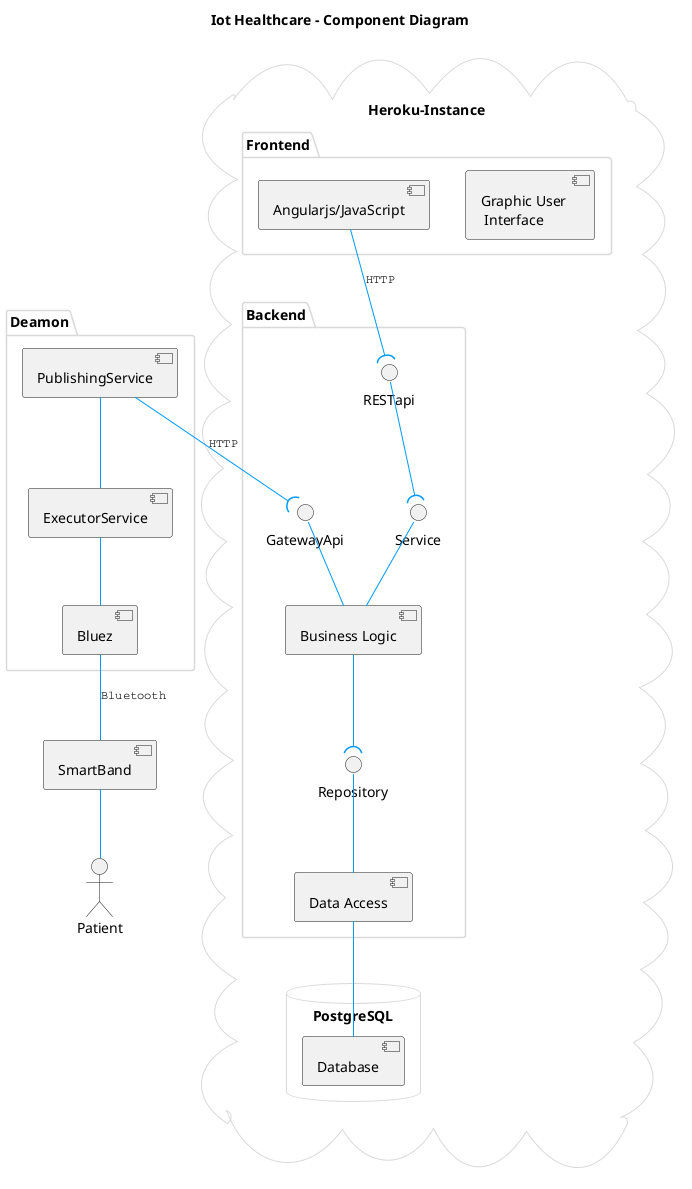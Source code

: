 @startuml
skinparam defaultFontName Helvetica
skinparam shadowing false

skinparam Sequence {
    Arrow {
        Color     #0099FF
        FontName  Courier
        FontSize  12
        FontColor #000000
    }

    Box {
        BorderColor      #F3F3F3
        BackgroundColor  #F3F3F3
        FontSize         12
    }

    Group {
        BorderColor     #D9D9D9
        BackgroundColor #D9D9D9
    }

    LifeLineBorderColor #AAAAAA

    Participant {
        BackgroundColor #0099FF
        BorderColor     #0099FF
        FontColor       #FFFFFF
        FontSize        12
    }
}
title Iot Healthcare - Component Diagram


cloud Heroku-Instance {
    package "Frontend" {
        component [Graphic User \n Interface] as GUI
        component [Angularjs/JavaScript] as JS
    }

    package "Backend" {
        interface RESTapi
        interface Service
        [Business Logic] as BL
        interface Repository
        [Data Access] as DA
        interface GatewayApi
    }

    database "PostgreSQL" {
        [Database]
    }

    JS --( RESTapi : HTTP
    RESTapi --( Service
    GatewayApi -- BL
    Service -- BL
    BL --( Repository
    Repository -- DA
    DA -- Database
}

package "Deamon" {
    component [PublishingService]
    component [ExecutorService]
    component [Bluez]
    PublishingService -- ExecutorService
    ExecutorService -- Bluez
}

PublishingService --( GatewayApi : HTTP

component "SmartBand" {

}

Bluez -- SmartBand : Bluetooth
SmartBand -- :Patient:

@enduml